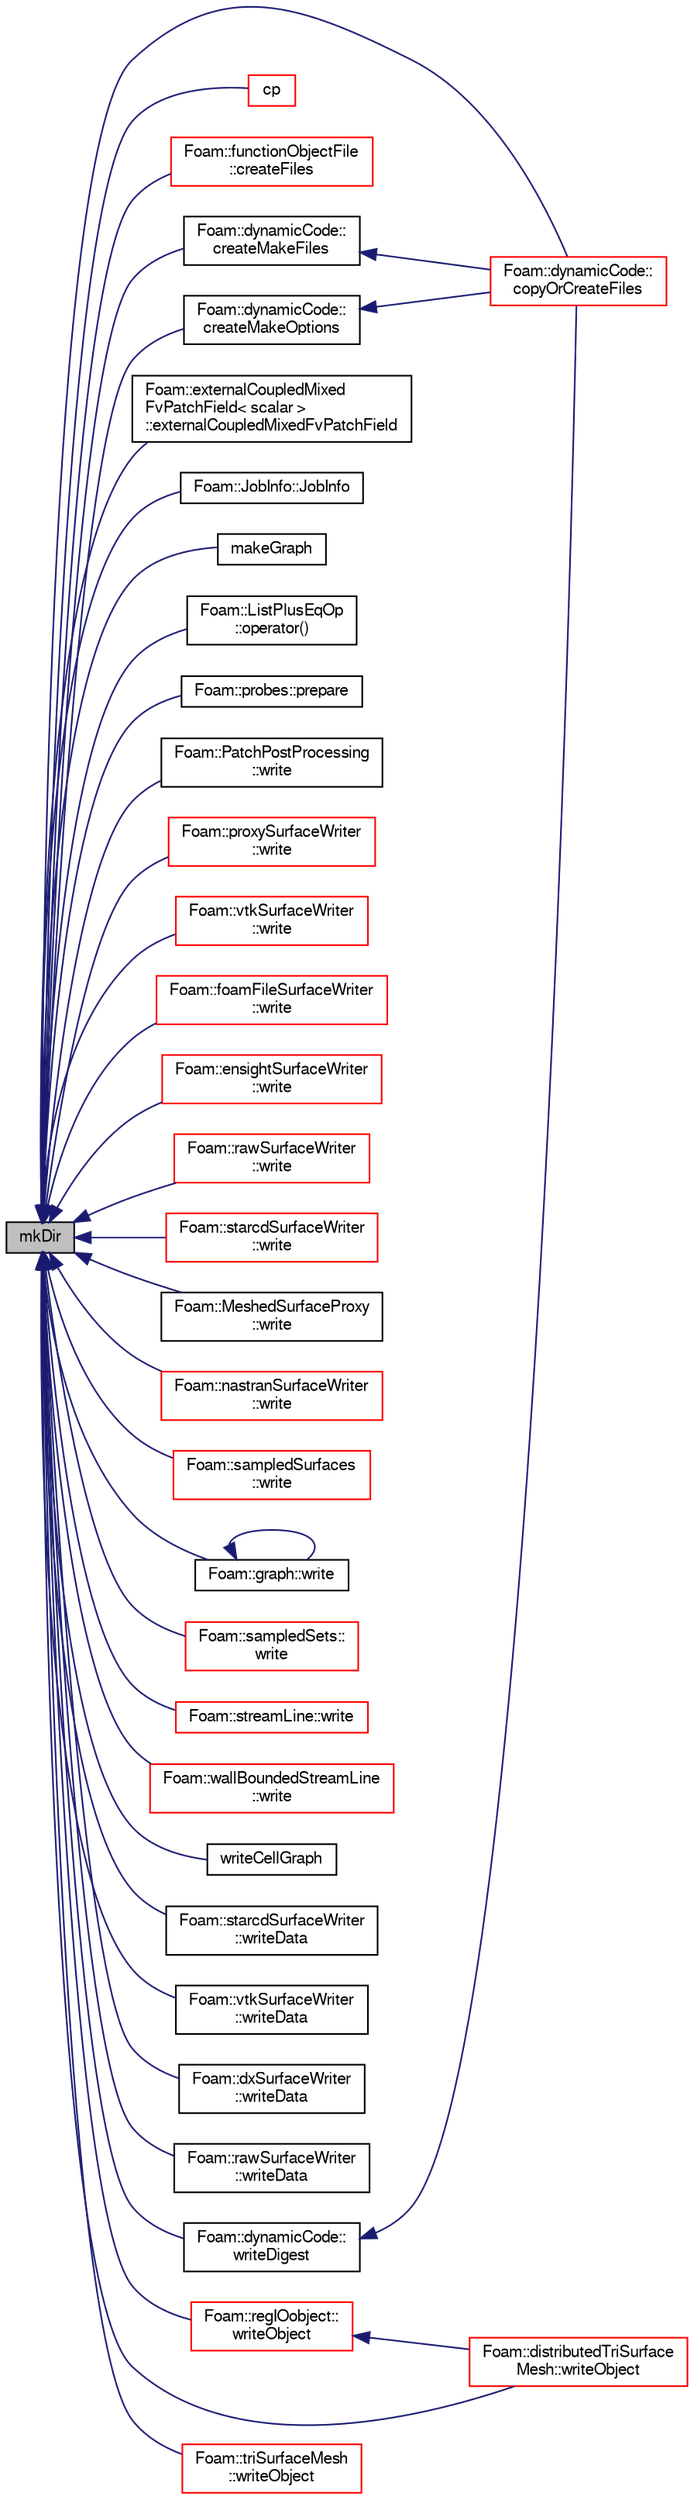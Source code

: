 digraph "mkDir"
{
  bgcolor="transparent";
  edge [fontname="FreeSans",fontsize="10",labelfontname="FreeSans",labelfontsize="10"];
  node [fontname="FreeSans",fontsize="10",shape=record];
  rankdir="LR";
  Node91199 [label="mkDir",height=0.2,width=0.4,color="black", fillcolor="grey75", style="filled", fontcolor="black"];
  Node91199 -> Node91200 [dir="back",color="midnightblue",fontsize="10",style="solid",fontname="FreeSans"];
  Node91200 [label="Foam::dynamicCode::\lcopyOrCreateFiles",height=0.2,width=0.4,color="red",URL="$a26070.html#a249bc10e4d99e27de0ee2960ef67516f",tooltip="Copy/create files prior to compilation. "];
  Node91199 -> Node91202 [dir="back",color="midnightblue",fontsize="10",style="solid",fontname="FreeSans"];
  Node91202 [label="cp",height=0.2,width=0.4,color="red",URL="$a21124.html#a90b626bb0848617906ac62a5570c010f",tooltip="Copy, recursively if necessary, the source to the destination. "];
  Node91199 -> Node91204 [dir="back",color="midnightblue",fontsize="10",style="solid",fontname="FreeSans"];
  Node91204 [label="Foam::functionObjectFile\l::createFiles",height=0.2,width=0.4,color="red",URL="$a26122.html#a2d6c3afdb1f10dce6be9079532be0091",tooltip="Create the output file. "];
  Node91199 -> Node91233 [dir="back",color="midnightblue",fontsize="10",style="solid",fontname="FreeSans"];
  Node91233 [label="Foam::dynamicCode::\lcreateMakeFiles",height=0.2,width=0.4,color="black",URL="$a26070.html#aabd9acd8da8ed9336a3b1b18ec26c618",tooltip="Copy/create Make/files prior to compilation. "];
  Node91233 -> Node91200 [dir="back",color="midnightblue",fontsize="10",style="solid",fontname="FreeSans"];
  Node91199 -> Node91234 [dir="back",color="midnightblue",fontsize="10",style="solid",fontname="FreeSans"];
  Node91234 [label="Foam::dynamicCode::\lcreateMakeOptions",height=0.2,width=0.4,color="black",URL="$a26070.html#ae08bbb58bb7231e905cb6f2b8cab7946",tooltip="Copy/create Make/options prior to compilation. "];
  Node91234 -> Node91200 [dir="back",color="midnightblue",fontsize="10",style="solid",fontname="FreeSans"];
  Node91199 -> Node91235 [dir="back",color="midnightblue",fontsize="10",style="solid",fontname="FreeSans"];
  Node91235 [label="Foam::externalCoupledMixed\lFvPatchField\< scalar \>\l::externalCoupledMixedFvPatchField",height=0.2,width=0.4,color="black",URL="$a22082.html#aa17f0a1f20991f720081b3b219743294",tooltip="Construct from patch, internal field and dictionary. "];
  Node91199 -> Node91236 [dir="back",color="midnightblue",fontsize="10",style="solid",fontname="FreeSans"];
  Node91236 [label="Foam::JobInfo::JobInfo",height=0.2,width=0.4,color="black",URL="$a26686.html#a37755ec761ec7d5d5d4b23a980f78097",tooltip="Construct null. "];
  Node91199 -> Node91237 [dir="back",color="midnightblue",fontsize="10",style="solid",fontname="FreeSans"];
  Node91237 [label="makeGraph",height=0.2,width=0.4,color="black",URL="$a21124.html#aa4579306824960aa272da47319233413"];
  Node91199 -> Node91238 [dir="back",color="midnightblue",fontsize="10",style="solid",fontname="FreeSans"];
  Node91238 [label="Foam::ListPlusEqOp\l::operator()",height=0.2,width=0.4,color="black",URL="$a28762.html#a33f59e84c60f75110e784d87fe239ad9"];
  Node91199 -> Node91239 [dir="back",color="midnightblue",fontsize="10",style="solid",fontname="FreeSans"];
  Node91239 [label="Foam::probes::prepare",height=0.2,width=0.4,color="black",URL="$a29266.html#a5e55cd815681cedddeb894b90ef68173",tooltip="Classify field type and Open/close file streams,. "];
  Node91199 -> Node91240 [dir="back",color="midnightblue",fontsize="10",style="solid",fontname="FreeSans"];
  Node91240 [label="Foam::PatchPostProcessing\l::write",height=0.2,width=0.4,color="black",URL="$a23998.html#aac759501cf6c7895a70eecbef0226ae1",tooltip="Write post-processing info. "];
  Node91199 -> Node91241 [dir="back",color="midnightblue",fontsize="10",style="solid",fontname="FreeSans"];
  Node91241 [label="Foam::proxySurfaceWriter\l::write",height=0.2,width=0.4,color="red",URL="$a29450.html#a397d4e691b3868423c047ec2482dcbd2",tooltip="Write single surface geometry to file. "];
  Node91199 -> Node91243 [dir="back",color="midnightblue",fontsize="10",style="solid",fontname="FreeSans"];
  Node91243 [label="Foam::vtkSurfaceWriter\l::write",height=0.2,width=0.4,color="red",URL="$a29466.html#a397d4e691b3868423c047ec2482dcbd2",tooltip="Write single surface geometry to file. "];
  Node91199 -> Node91245 [dir="back",color="midnightblue",fontsize="10",style="solid",fontname="FreeSans"];
  Node91245 [label="Foam::foamFileSurfaceWriter\l::write",height=0.2,width=0.4,color="red",URL="$a29442.html#a397d4e691b3868423c047ec2482dcbd2",tooltip="Write single surface geometry to file. "];
  Node91199 -> Node91247 [dir="back",color="midnightblue",fontsize="10",style="solid",fontname="FreeSans"];
  Node91247 [label="Foam::ensightSurfaceWriter\l::write",height=0.2,width=0.4,color="red",URL="$a29438.html#a397d4e691b3868423c047ec2482dcbd2",tooltip="Write single surface geometry to file. "];
  Node91199 -> Node91249 [dir="back",color="midnightblue",fontsize="10",style="solid",fontname="FreeSans"];
  Node91249 [label="Foam::rawSurfaceWriter\l::write",height=0.2,width=0.4,color="red",URL="$a29454.html#a397d4e691b3868423c047ec2482dcbd2",tooltip="Write single surface geometry to file. "];
  Node91199 -> Node91251 [dir="back",color="midnightblue",fontsize="10",style="solid",fontname="FreeSans"];
  Node91251 [label="Foam::starcdSurfaceWriter\l::write",height=0.2,width=0.4,color="red",URL="$a29458.html#a397d4e691b3868423c047ec2482dcbd2",tooltip="Write single surface geometry to file. "];
  Node91199 -> Node91253 [dir="back",color="midnightblue",fontsize="10",style="solid",fontname="FreeSans"];
  Node91253 [label="Foam::MeshedSurfaceProxy\l::write",height=0.2,width=0.4,color="black",URL="$a29570.html#a03ad3ee4a132dfc225aebe1d58914ad9",tooltip="Write to database. "];
  Node91199 -> Node91254 [dir="back",color="midnightblue",fontsize="10",style="solid",fontname="FreeSans"];
  Node91254 [label="Foam::nastranSurfaceWriter\l::write",height=0.2,width=0.4,color="red",URL="$a29446.html#a397d4e691b3868423c047ec2482dcbd2",tooltip="Write single surface geometry to file. "];
  Node91199 -> Node91256 [dir="back",color="midnightblue",fontsize="10",style="solid",fontname="FreeSans"];
  Node91256 [label="Foam::sampledSurfaces\l::write",height=0.2,width=0.4,color="red",URL="$a29386.html#aac759501cf6c7895a70eecbef0226ae1",tooltip="Sample and write. "];
  Node91199 -> Node91258 [dir="back",color="midnightblue",fontsize="10",style="solid",fontname="FreeSans"];
  Node91258 [label="Foam::graph::write",height=0.2,width=0.4,color="black",URL="$a26698.html#a510aa6a4c95e51bbf5150828462d9df0",tooltip="Write graph to file in given path, name and format. "];
  Node91258 -> Node91258 [dir="back",color="midnightblue",fontsize="10",style="solid",fontname="FreeSans"];
  Node91199 -> Node91259 [dir="back",color="midnightblue",fontsize="10",style="solid",fontname="FreeSans"];
  Node91259 [label="Foam::sampledSets::\lwrite",height=0.2,width=0.4,color="red",URL="$a29322.html#aac759501cf6c7895a70eecbef0226ae1",tooltip="Sample and write. "];
  Node91199 -> Node91261 [dir="back",color="midnightblue",fontsize="10",style="solid",fontname="FreeSans"];
  Node91261 [label="Foam::streamLine::write",height=0.2,width=0.4,color="red",URL="$a28770.html#aac759501cf6c7895a70eecbef0226ae1",tooltip="Calculate the field average data and write. "];
  Node91199 -> Node91263 [dir="back",color="midnightblue",fontsize="10",style="solid",fontname="FreeSans"];
  Node91263 [label="Foam::wallBoundedStreamLine\l::write",height=0.2,width=0.4,color="red",URL="$a28806.html#aac759501cf6c7895a70eecbef0226ae1",tooltip="Calculate the field average data and write. "];
  Node91199 -> Node91265 [dir="back",color="midnightblue",fontsize="10",style="solid",fontname="FreeSans"];
  Node91265 [label="writeCellGraph",height=0.2,width=0.4,color="black",URL="$a21124.html#a547c50592023b35182f707df90797abb"];
  Node91199 -> Node91266 [dir="back",color="midnightblue",fontsize="10",style="solid",fontname="FreeSans"];
  Node91266 [label="Foam::starcdSurfaceWriter\l::writeData",height=0.2,width=0.4,color="black",URL="$a29458.html#a0007e552ff043b0564c5f14d8c90eefb"];
  Node91199 -> Node91267 [dir="back",color="midnightblue",fontsize="10",style="solid",fontname="FreeSans"];
  Node91267 [label="Foam::vtkSurfaceWriter\l::writeData",height=0.2,width=0.4,color="black",URL="$a29466.html#af3b96bf02d1b0925c325805a3b29ccfa"];
  Node91199 -> Node91268 [dir="back",color="midnightblue",fontsize="10",style="solid",fontname="FreeSans"];
  Node91268 [label="Foam::dxSurfaceWriter\l::writeData",height=0.2,width=0.4,color="black",URL="$a29410.html#af3b96bf02d1b0925c325805a3b29ccfa"];
  Node91199 -> Node91269 [dir="back",color="midnightblue",fontsize="10",style="solid",fontname="FreeSans"];
  Node91269 [label="Foam::rawSurfaceWriter\l::writeData",height=0.2,width=0.4,color="black",URL="$a29454.html#acef06a6163ef83f0774840463846c602"];
  Node91199 -> Node91270 [dir="back",color="midnightblue",fontsize="10",style="solid",fontname="FreeSans"];
  Node91270 [label="Foam::dynamicCode::\lwriteDigest",height=0.2,width=0.4,color="black",URL="$a26070.html#ab628f8171d7bdd58a9c7524e172d245a",tooltip="Write digest to Make/SHA1Digest. "];
  Node91270 -> Node91200 [dir="back",color="midnightblue",fontsize="10",style="solid",fontname="FreeSans"];
  Node91199 -> Node91271 [dir="back",color="midnightblue",fontsize="10",style="solid",fontname="FreeSans"];
  Node91271 [label="Foam::regIOobject::\lwriteObject",height=0.2,width=0.4,color="red",URL="$a26334.html#ad29090f3bdbff43fd95fa2d856219b5f",tooltip="Write using given format, version and compression. "];
  Node91271 -> Node92422 [dir="back",color="midnightblue",fontsize="10",style="solid",fontname="FreeSans"];
  Node92422 [label="Foam::distributedTriSurface\lMesh::writeObject",height=0.2,width=0.4,color="red",URL="$a28642.html#aac52c08633b4e1e66bc6fb382b7ec674",tooltip="Write using given format, version and compression. "];
  Node91199 -> Node92308 [dir="back",color="midnightblue",fontsize="10",style="solid",fontname="FreeSans"];
  Node92308 [label="Foam::triSurfaceMesh\l::writeObject",height=0.2,width=0.4,color="red",URL="$a25258.html#aac52c08633b4e1e66bc6fb382b7ec674",tooltip="Write using given format, version and compression. "];
  Node91199 -> Node92422 [dir="back",color="midnightblue",fontsize="10",style="solid",fontname="FreeSans"];
}
